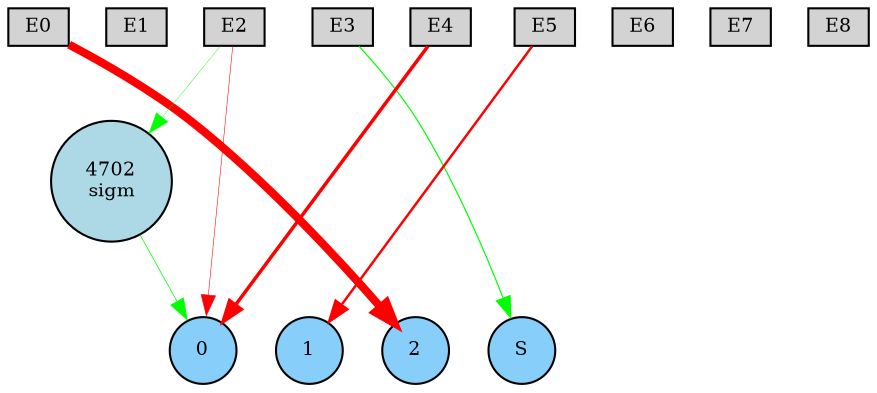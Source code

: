 digraph {
	node [fontsize=9 height=0.2 shape=circle width=0.2]
	subgraph inputs {
		node [shape=box style=filled]
		rank=source
		E0 [fillcolor=lightgray]
		E1 [fillcolor=lightgray]
		E0 -> E1 [style=invis]
		E2 [fillcolor=lightgray]
		E1 -> E2 [style=invis]
		E3 [fillcolor=lightgray]
		E2 -> E3 [style=invis]
		E4 [fillcolor=lightgray]
		E3 -> E4 [style=invis]
		E5 [fillcolor=lightgray]
		E4 -> E5 [style=invis]
		E6 [fillcolor=lightgray]
		E5 -> E6 [style=invis]
		E7 [fillcolor=lightgray]
		E6 -> E7 [style=invis]
		E8 [fillcolor=lightgray]
		E7 -> E8 [style=invis]
	}
	subgraph outputs {
		node [style=filled]
		rank=sink
		0 [fillcolor=lightskyblue fontsize=9 height=0.2 shape=circle width=0.2]
		1 [fillcolor=lightskyblue fontsize=9 height=0.2 shape=circle width=0.2]
		0 -> 1 [style=invis]
		2 [fillcolor=lightskyblue fontsize=9 height=0.2 shape=circle width=0.2]
		1 -> 2 [style=invis]
		S [fillcolor=lightskyblue fontsize=9 height=0.2 shape=circle width=0.2]
		2 -> S [style=invis]
	}
	4702 [label="4702
sigm" fillcolor=lightblue style=filled]
	E5 -> 1 [color=red penwidth=1.174304458064678 style=solid]
	E0 -> 2 [color=red penwidth=3.9185345104295712 style=solid]
	E3 -> S [color=green penwidth=0.5748906690602723 style=solid]
	E4 -> 0 [color=red penwidth=1.670173533894265 style=solid]
	4702 -> 0 [color=green penwidth=0.3611482895260967 style=solid]
	E2 -> 0 [color=red penwidth=0.2587732090081318 style=solid]
	E2 -> 4702 [color=green penwidth=0.19305070006563618 style=solid]
}
